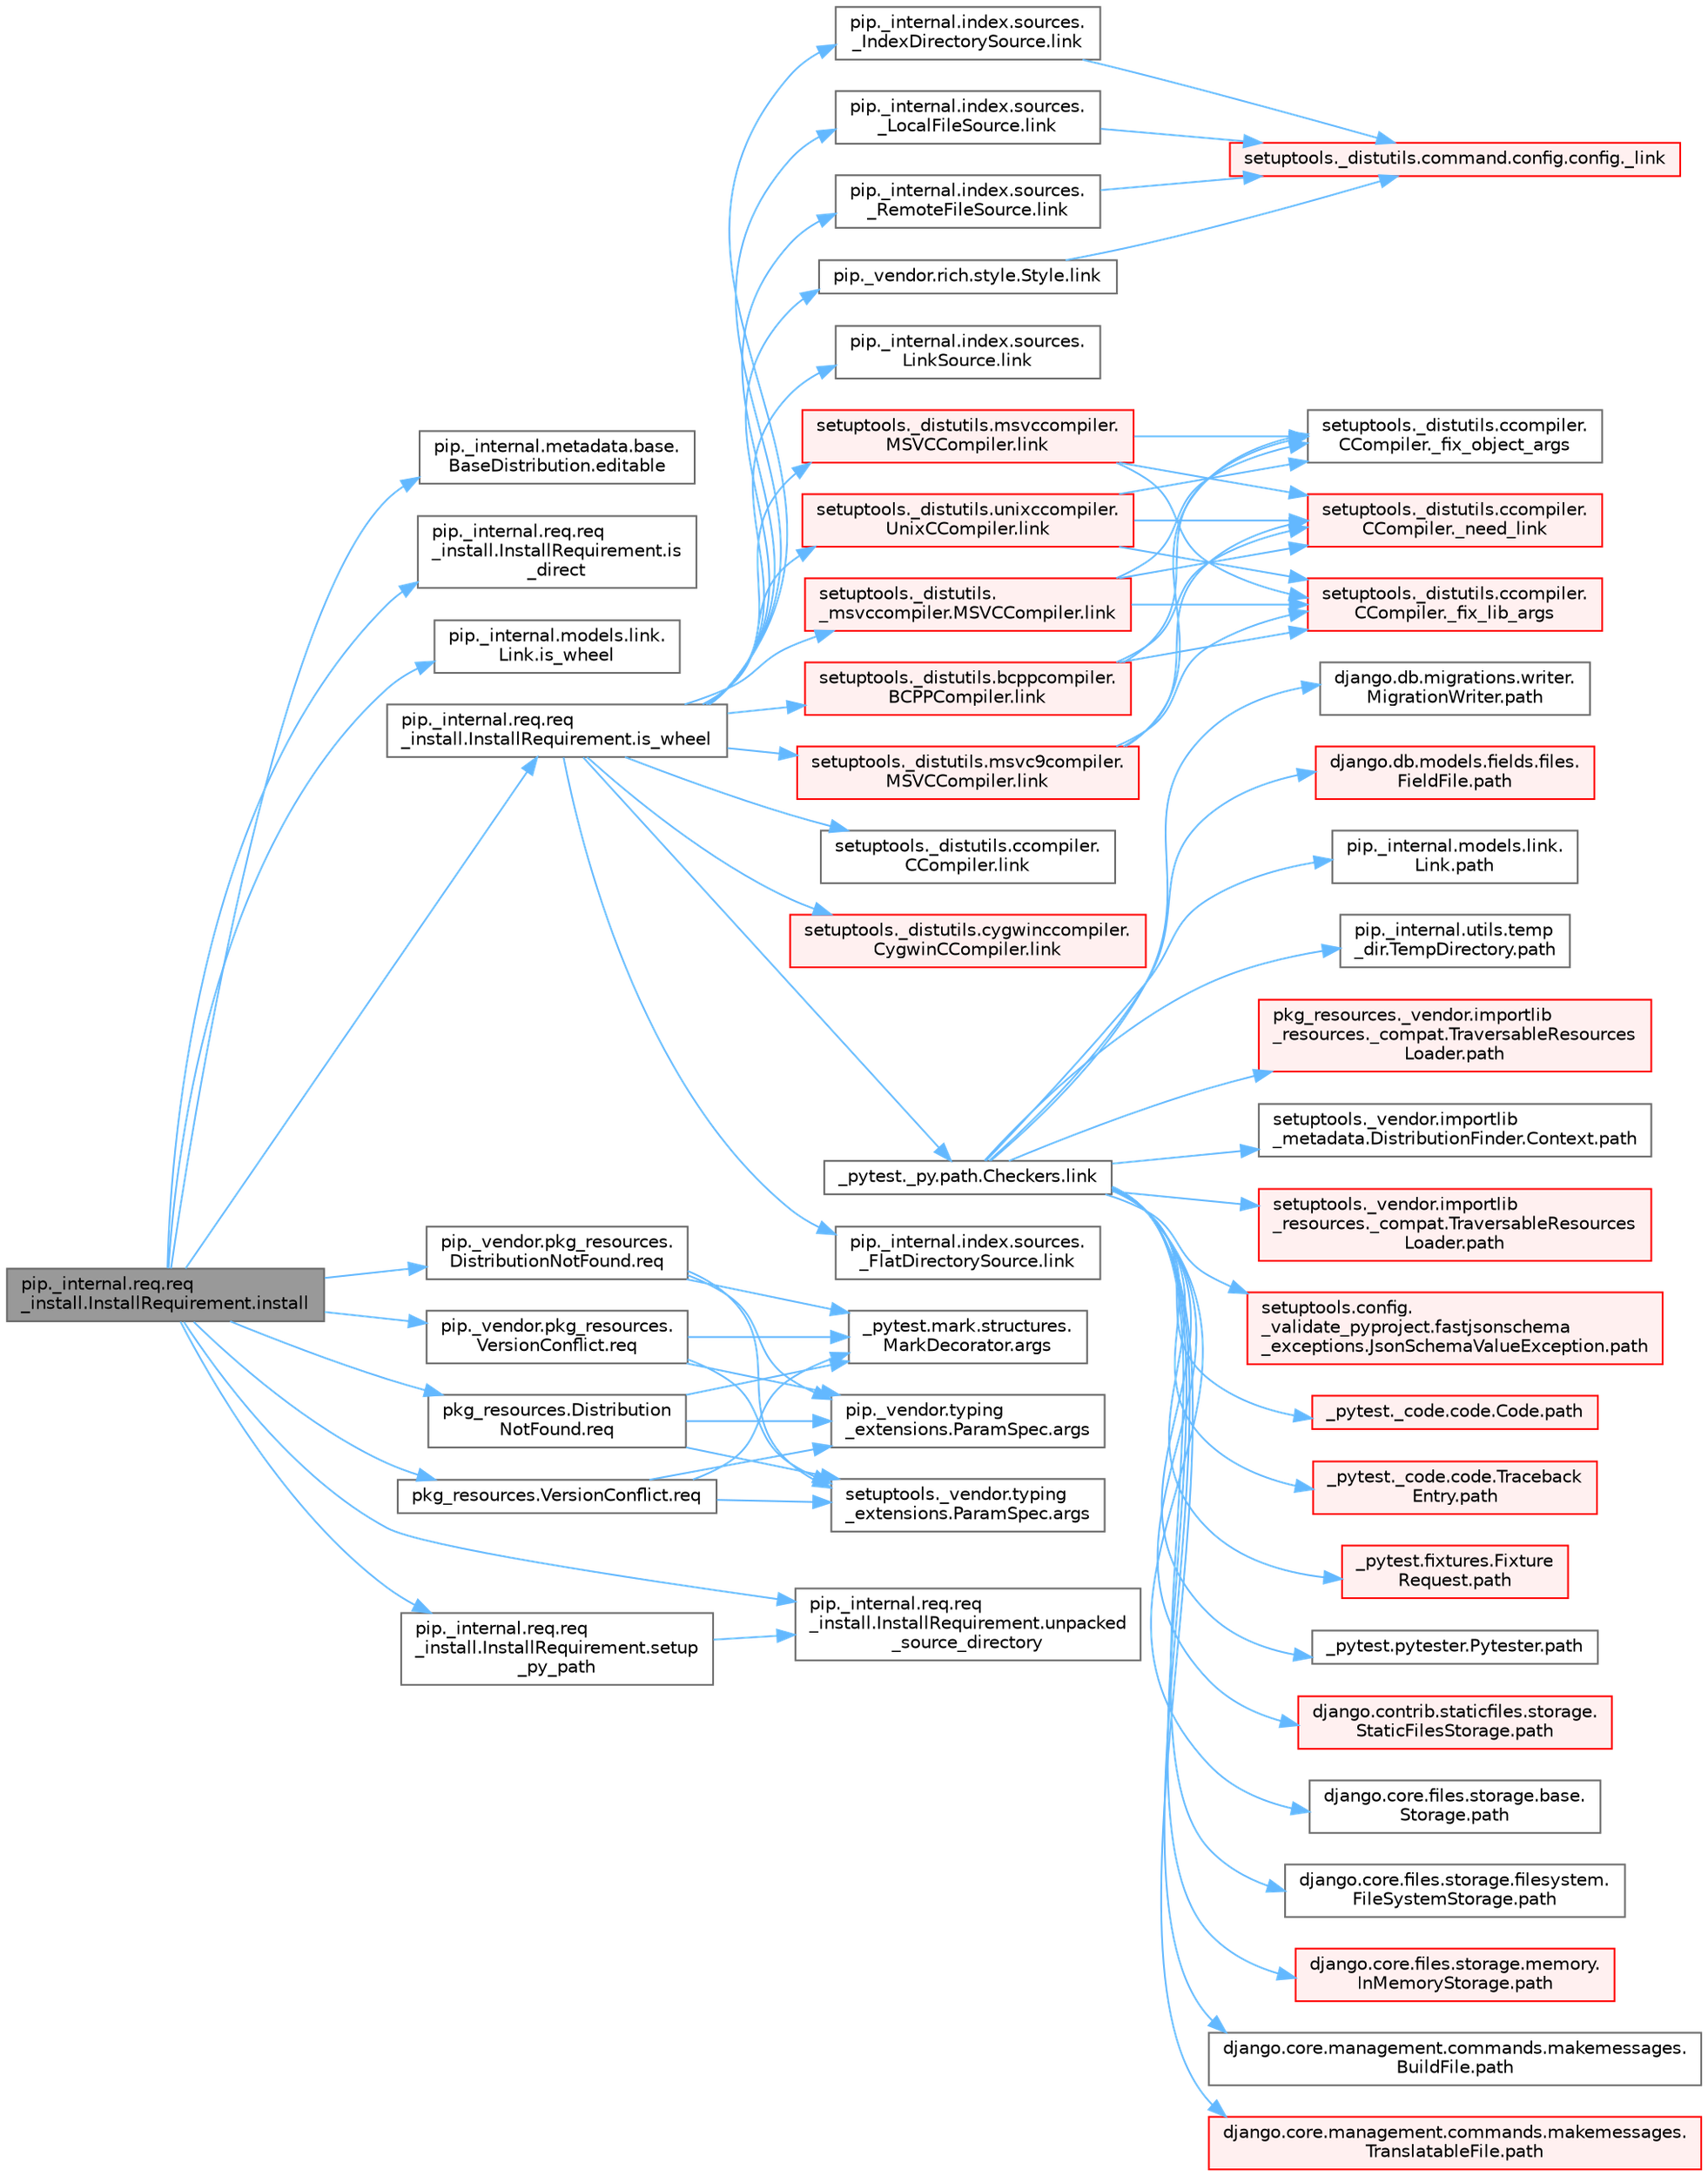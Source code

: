 digraph "pip._internal.req.req_install.InstallRequirement.install"
{
 // LATEX_PDF_SIZE
  bgcolor="transparent";
  edge [fontname=Helvetica,fontsize=10,labelfontname=Helvetica,labelfontsize=10];
  node [fontname=Helvetica,fontsize=10,shape=box,height=0.2,width=0.4];
  rankdir="LR";
  Node1 [id="Node000001",label="pip._internal.req.req\l_install.InstallRequirement.install",height=0.2,width=0.4,color="gray40", fillcolor="grey60", style="filled", fontcolor="black",tooltip=" "];
  Node1 -> Node2 [id="edge1_Node000001_Node000002",color="steelblue1",style="solid",tooltip=" "];
  Node2 [id="Node000002",label="pip._internal.metadata.base.\lBaseDistribution.editable",height=0.2,width=0.4,color="grey40", fillcolor="white", style="filled",URL="$classpip_1_1__internal_1_1metadata_1_1base_1_1_base_distribution.html#a7acfc03ed76590ba1d091b6535b172c3",tooltip=" "];
  Node1 -> Node3 [id="edge2_Node000001_Node000003",color="steelblue1",style="solid",tooltip=" "];
  Node3 [id="Node000003",label="pip._internal.req.req\l_install.InstallRequirement.is\l_direct",height=0.2,width=0.4,color="grey40", fillcolor="white", style="filled",URL="$classpip_1_1__internal_1_1req_1_1req__install_1_1_install_requirement.html#a993a5397ebe68129739e047961282a0a",tooltip=" "];
  Node1 -> Node4 [id="edge3_Node000001_Node000004",color="steelblue1",style="solid",tooltip=" "];
  Node4 [id="Node000004",label="pip._internal.models.link.\lLink.is_wheel",height=0.2,width=0.4,color="grey40", fillcolor="white", style="filled",URL="$classpip_1_1__internal_1_1models_1_1link_1_1_link.html#a5dd1bbaac3ddd31fcbd9581c2be36a69",tooltip=" "];
  Node1 -> Node5 [id="edge4_Node000001_Node000005",color="steelblue1",style="solid",tooltip=" "];
  Node5 [id="Node000005",label="pip._internal.req.req\l_install.InstallRequirement.is_wheel",height=0.2,width=0.4,color="grey40", fillcolor="white", style="filled",URL="$classpip_1_1__internal_1_1req_1_1req__install_1_1_install_requirement.html#a96a0dcbdfe1836b1f995bbd2bed7a64a",tooltip=" "];
  Node5 -> Node6 [id="edge5_Node000005_Node000006",color="steelblue1",style="solid",tooltip=" "];
  Node6 [id="Node000006",label="_pytest._py.path.Checkers.link",height=0.2,width=0.4,color="grey40", fillcolor="white", style="filled",URL="$class__pytest_1_1__py_1_1path_1_1_checkers.html#ae1bb1d33ce71e6e6c8cfbee302c75d21",tooltip=" "];
  Node6 -> Node7 [id="edge6_Node000006_Node000007",color="steelblue1",style="solid",tooltip=" "];
  Node7 [id="Node000007",label="_pytest._code.code.Code.path",height=0.2,width=0.4,color="red", fillcolor="#FFF0F0", style="filled",URL="$class__pytest_1_1__code_1_1code_1_1_code.html#a1dae55e90750fe77c7517f806a14d864",tooltip=" "];
  Node6 -> Node19 [id="edge7_Node000006_Node000019",color="steelblue1",style="solid",tooltip=" "];
  Node19 [id="Node000019",label="_pytest._code.code.Traceback\lEntry.path",height=0.2,width=0.4,color="red", fillcolor="#FFF0F0", style="filled",URL="$class__pytest_1_1__code_1_1code_1_1_traceback_entry.html#a5a88b9ae4623733566450a9e7d8387c0",tooltip=" "];
  Node6 -> Node21 [id="edge8_Node000006_Node000021",color="steelblue1",style="solid",tooltip=" "];
  Node21 [id="Node000021",label="_pytest.fixtures.Fixture\lRequest.path",height=0.2,width=0.4,color="red", fillcolor="#FFF0F0", style="filled",URL="$class__pytest_1_1fixtures_1_1_fixture_request.html#a6f6db59812d121b54cd67d5e434e1451",tooltip=" "];
  Node6 -> Node27 [id="edge9_Node000006_Node000027",color="steelblue1",style="solid",tooltip=" "];
  Node27 [id="Node000027",label="_pytest.pytester.Pytester.path",height=0.2,width=0.4,color="grey40", fillcolor="white", style="filled",URL="$class__pytest_1_1pytester_1_1_pytester.html#a403c804f74a87f5e5705774fa896cc1f",tooltip=" "];
  Node6 -> Node28 [id="edge10_Node000006_Node000028",color="steelblue1",style="solid",tooltip=" "];
  Node28 [id="Node000028",label="django.contrib.staticfiles.storage.\lStaticFilesStorage.path",height=0.2,width=0.4,color="red", fillcolor="#FFF0F0", style="filled",URL="$classdjango_1_1contrib_1_1staticfiles_1_1storage_1_1_static_files_storage.html#a4e96cc92fbde7423d1b74f3a50fc0bf6",tooltip=" "];
  Node6 -> Node474 [id="edge11_Node000006_Node000474",color="steelblue1",style="solid",tooltip=" "];
  Node474 [id="Node000474",label="django.core.files.storage.base.\lStorage.path",height=0.2,width=0.4,color="grey40", fillcolor="white", style="filled",URL="$classdjango_1_1core_1_1files_1_1storage_1_1base_1_1_storage.html#a9be8d49a55131dbbab2c5fd57f7e772c",tooltip=" "];
  Node6 -> Node475 [id="edge12_Node000006_Node000475",color="steelblue1",style="solid",tooltip=" "];
  Node475 [id="Node000475",label="django.core.files.storage.filesystem.\lFileSystemStorage.path",height=0.2,width=0.4,color="grey40", fillcolor="white", style="filled",URL="$classdjango_1_1core_1_1files_1_1storage_1_1filesystem_1_1_file_system_storage.html#abf8a7e88eedec3e1b2ea965cc0858d17",tooltip=" "];
  Node6 -> Node476 [id="edge13_Node000006_Node000476",color="steelblue1",style="solid",tooltip=" "];
  Node476 [id="Node000476",label="django.core.files.storage.memory.\lInMemoryStorage.path",height=0.2,width=0.4,color="red", fillcolor="#FFF0F0", style="filled",URL="$classdjango_1_1core_1_1files_1_1storage_1_1memory_1_1_in_memory_storage.html#a466c8e28fd11839318d2e4454b8ef89f",tooltip=" "];
  Node6 -> Node480 [id="edge14_Node000006_Node000480",color="steelblue1",style="solid",tooltip=" "];
  Node480 [id="Node000480",label="django.core.management.commands.makemessages.\lBuildFile.path",height=0.2,width=0.4,color="grey40", fillcolor="white", style="filled",URL="$classdjango_1_1core_1_1management_1_1commands_1_1makemessages_1_1_build_file.html#ac06388718e902543bc00a7c6565105fc",tooltip=" "];
  Node6 -> Node481 [id="edge15_Node000006_Node000481",color="steelblue1",style="solid",tooltip=" "];
  Node481 [id="Node000481",label="django.core.management.commands.makemessages.\lTranslatableFile.path",height=0.2,width=0.4,color="red", fillcolor="#FFF0F0", style="filled",URL="$classdjango_1_1core_1_1management_1_1commands_1_1makemessages_1_1_translatable_file.html#ad851d5e6b8a65f5915ccfd4a30fb8026",tooltip=" "];
  Node6 -> Node482 [id="edge16_Node000006_Node000482",color="steelblue1",style="solid",tooltip=" "];
  Node482 [id="Node000482",label="django.db.migrations.writer.\lMigrationWriter.path",height=0.2,width=0.4,color="grey40", fillcolor="white", style="filled",URL="$classdjango_1_1db_1_1migrations_1_1writer_1_1_migration_writer.html#a45469d67e8f80996c982470d36136184",tooltip=" "];
  Node6 -> Node483 [id="edge17_Node000006_Node000483",color="steelblue1",style="solid",tooltip=" "];
  Node483 [id="Node000483",label="django.db.models.fields.files.\lFieldFile.path",height=0.2,width=0.4,color="red", fillcolor="#FFF0F0", style="filled",URL="$classdjango_1_1db_1_1models_1_1fields_1_1files_1_1_field_file.html#ae91c4ed0643fb9bd8959d0db8eb44f80",tooltip=" "];
  Node6 -> Node579 [id="edge18_Node000006_Node000579",color="steelblue1",style="solid",tooltip=" "];
  Node579 [id="Node000579",label="pip._internal.models.link.\lLink.path",height=0.2,width=0.4,color="grey40", fillcolor="white", style="filled",URL="$classpip_1_1__internal_1_1models_1_1link_1_1_link.html#a30f454216dcb615e3ed986238490f180",tooltip=" "];
  Node6 -> Node580 [id="edge19_Node000006_Node000580",color="steelblue1",style="solid",tooltip=" "];
  Node580 [id="Node000580",label="pip._internal.utils.temp\l_dir.TempDirectory.path",height=0.2,width=0.4,color="grey40", fillcolor="white", style="filled",URL="$classpip_1_1__internal_1_1utils_1_1temp__dir_1_1_temp_directory.html#afe6b2d95c070c6570957de5696ff3a6e",tooltip=" "];
  Node6 -> Node581 [id="edge20_Node000006_Node000581",color="steelblue1",style="solid",tooltip=" "];
  Node581 [id="Node000581",label="pkg_resources._vendor.importlib\l_resources._compat.TraversableResources\lLoader.path",height=0.2,width=0.4,color="red", fillcolor="#FFF0F0", style="filled",URL="$classpkg__resources_1_1__vendor_1_1importlib__resources_1_1__compat_1_1_traversable_resources_loader.html#acfc17872a53cbe02f6c34eda2bb162f2",tooltip=" "];
  Node6 -> Node583 [id="edge21_Node000006_Node000583",color="steelblue1",style="solid",tooltip=" "];
  Node583 [id="Node000583",label="setuptools._vendor.importlib\l_metadata.DistributionFinder.Context.path",height=0.2,width=0.4,color="grey40", fillcolor="white", style="filled",URL="$classsetuptools_1_1__vendor_1_1importlib__metadata_1_1_distribution_finder_1_1_context.html#a84a429ddce40738ea5c0edb53799ee8d",tooltip=" "];
  Node6 -> Node584 [id="edge22_Node000006_Node000584",color="steelblue1",style="solid",tooltip=" "];
  Node584 [id="Node000584",label="setuptools._vendor.importlib\l_resources._compat.TraversableResources\lLoader.path",height=0.2,width=0.4,color="red", fillcolor="#FFF0F0", style="filled",URL="$classsetuptools_1_1__vendor_1_1importlib__resources_1_1__compat_1_1_traversable_resources_loader.html#a9b9cf5b6723d48f7a779b6ae71d53699",tooltip=" "];
  Node6 -> Node585 [id="edge23_Node000006_Node000585",color="steelblue1",style="solid",tooltip=" "];
  Node585 [id="Node000585",label="setuptools.config.\l_validate_pyproject.fastjsonschema\l_exceptions.JsonSchemaValueException.path",height=0.2,width=0.4,color="red", fillcolor="#FFF0F0", style="filled",URL="$classsetuptools_1_1config_1_1__validate__pyproject_1_1fastjsonschema__exceptions_1_1_json_schema_value_exception.html#a59179b3d1dc16c7087530bbc10bcf857",tooltip=" "];
  Node5 -> Node3925 [id="edge24_Node000005_Node003925",color="steelblue1",style="solid",tooltip=" "];
  Node3925 [id="Node003925",label="pip._internal.index.sources.\l_FlatDirectorySource.link",height=0.2,width=0.4,color="grey40", fillcolor="white", style="filled",URL="$classpip_1_1__internal_1_1index_1_1sources_1_1___flat_directory_source.html#a72114eb0d8af85d9e3e48aecdebe9884",tooltip=" "];
  Node5 -> Node3926 [id="edge25_Node000005_Node003926",color="steelblue1",style="solid",tooltip=" "];
  Node3926 [id="Node003926",label="pip._internal.index.sources.\l_IndexDirectorySource.link",height=0.2,width=0.4,color="grey40", fillcolor="white", style="filled",URL="$classpip_1_1__internal_1_1index_1_1sources_1_1___index_directory_source.html#a1f71a0b21e5744c2aec54ff5ed0b1d61",tooltip=" "];
  Node3926 -> Node2618 [id="edge26_Node003926_Node002618",color="steelblue1",style="solid",tooltip=" "];
  Node2618 [id="Node002618",label="setuptools._distutils.command.config.config._link",height=0.2,width=0.4,color="red", fillcolor="#FFF0F0", style="filled",URL="$classsetuptools_1_1__distutils_1_1command_1_1config_1_1config.html#a6428c1b2877435a2dc61c8b7f902027d",tooltip=" "];
  Node5 -> Node3927 [id="edge27_Node000005_Node003927",color="steelblue1",style="solid",tooltip=" "];
  Node3927 [id="Node003927",label="pip._internal.index.sources.\l_LocalFileSource.link",height=0.2,width=0.4,color="grey40", fillcolor="white", style="filled",URL="$classpip_1_1__internal_1_1index_1_1sources_1_1___local_file_source.html#a7245056ba93c5e70dfcc739a21d2db61",tooltip=" "];
  Node3927 -> Node2618 [id="edge28_Node003927_Node002618",color="steelblue1",style="solid",tooltip=" "];
  Node5 -> Node3928 [id="edge29_Node000005_Node003928",color="steelblue1",style="solid",tooltip=" "];
  Node3928 [id="Node003928",label="pip._internal.index.sources.\l_RemoteFileSource.link",height=0.2,width=0.4,color="grey40", fillcolor="white", style="filled",URL="$classpip_1_1__internal_1_1index_1_1sources_1_1___remote_file_source.html#a33ac3f66b6928ff6f76408d71d9f49ca",tooltip=" "];
  Node3928 -> Node2618 [id="edge30_Node003928_Node002618",color="steelblue1",style="solid",tooltip=" "];
  Node5 -> Node3929 [id="edge31_Node000005_Node003929",color="steelblue1",style="solid",tooltip=" "];
  Node3929 [id="Node003929",label="pip._internal.index.sources.\lLinkSource.link",height=0.2,width=0.4,color="grey40", fillcolor="white", style="filled",URL="$classpip_1_1__internal_1_1index_1_1sources_1_1_link_source.html#ace307062828f2ac764322297128ed112",tooltip=" "];
  Node5 -> Node3930 [id="edge32_Node000005_Node003930",color="steelblue1",style="solid",tooltip=" "];
  Node3930 [id="Node003930",label="pip._vendor.rich.style.Style.link",height=0.2,width=0.4,color="grey40", fillcolor="white", style="filled",URL="$classpip_1_1__vendor_1_1rich_1_1style_1_1_style.html#a5e26eff41ad8f16c69b784625ad5c61d",tooltip=" "];
  Node3930 -> Node2618 [id="edge33_Node003930_Node002618",color="steelblue1",style="solid",tooltip=" "];
  Node5 -> Node3931 [id="edge34_Node000005_Node003931",color="steelblue1",style="solid",tooltip=" "];
  Node3931 [id="Node003931",label="setuptools._distutils.\l_msvccompiler.MSVCCompiler.link",height=0.2,width=0.4,color="red", fillcolor="#FFF0F0", style="filled",URL="$classsetuptools_1_1__distutils_1_1__msvccompiler_1_1_m_s_v_c_compiler.html#aefba9a19cc1d7316a3755f96f4def5f7",tooltip=" "];
  Node3931 -> Node3932 [id="edge35_Node003931_Node003932",color="steelblue1",style="solid",tooltip=" "];
  Node3932 [id="Node003932",label="setuptools._distutils.ccompiler.\lCCompiler._fix_lib_args",height=0.2,width=0.4,color="red", fillcolor="#FFF0F0", style="filled",URL="$classsetuptools_1_1__distutils_1_1ccompiler_1_1_c_compiler.html#a7a2f98279b1c74840aa7301ea39f550c",tooltip=" "];
  Node3931 -> Node3933 [id="edge36_Node003931_Node003933",color="steelblue1",style="solid",tooltip=" "];
  Node3933 [id="Node003933",label="setuptools._distutils.ccompiler.\lCCompiler._fix_object_args",height=0.2,width=0.4,color="grey40", fillcolor="white", style="filled",URL="$classsetuptools_1_1__distutils_1_1ccompiler_1_1_c_compiler.html#ae049a81a4554f50bdc2ecbd7cf1f0696",tooltip=" "];
  Node3931 -> Node3934 [id="edge37_Node003931_Node003934",color="steelblue1",style="solid",tooltip=" "];
  Node3934 [id="Node003934",label="setuptools._distutils.ccompiler.\lCCompiler._need_link",height=0.2,width=0.4,color="red", fillcolor="#FFF0F0", style="filled",URL="$classsetuptools_1_1__distutils_1_1ccompiler_1_1_c_compiler.html#a53f61387a6cf8194a0159faa49e88d63",tooltip=" "];
  Node5 -> Node3949 [id="edge38_Node000005_Node003949",color="steelblue1",style="solid",tooltip=" "];
  Node3949 [id="Node003949",label="setuptools._distutils.bcppcompiler.\lBCPPCompiler.link",height=0.2,width=0.4,color="red", fillcolor="#FFF0F0", style="filled",URL="$classsetuptools_1_1__distutils_1_1bcppcompiler_1_1_b_c_p_p_compiler.html#a9207773d36ecabdd197469c6dcff5e41",tooltip=" "];
  Node3949 -> Node3932 [id="edge39_Node003949_Node003932",color="steelblue1",style="solid",tooltip=" "];
  Node3949 -> Node3933 [id="edge40_Node003949_Node003933",color="steelblue1",style="solid",tooltip=" "];
  Node3949 -> Node3934 [id="edge41_Node003949_Node003934",color="steelblue1",style="solid",tooltip=" "];
  Node5 -> Node4141 [id="edge42_Node000005_Node004141",color="steelblue1",style="solid",tooltip=" "];
  Node4141 [id="Node004141",label="setuptools._distutils.ccompiler.\lCCompiler.link",height=0.2,width=0.4,color="grey40", fillcolor="white", style="filled",URL="$classsetuptools_1_1__distutils_1_1ccompiler_1_1_c_compiler.html#afd4eb4b2ab5d1b5fdcea1e56f4c35c0b",tooltip=" "];
  Node5 -> Node4142 [id="edge43_Node000005_Node004142",color="steelblue1",style="solid",tooltip=" "];
  Node4142 [id="Node004142",label="setuptools._distutils.cygwinccompiler.\lCygwinCCompiler.link",height=0.2,width=0.4,color="red", fillcolor="#FFF0F0", style="filled",URL="$classsetuptools_1_1__distutils_1_1cygwinccompiler_1_1_cygwin_c_compiler.html#a90d2f2ffa74da0002fe22b41afc2cc2f",tooltip=" "];
  Node5 -> Node4143 [id="edge44_Node000005_Node004143",color="steelblue1",style="solid",tooltip=" "];
  Node4143 [id="Node004143",label="setuptools._distutils.msvc9compiler.\lMSVCCompiler.link",height=0.2,width=0.4,color="red", fillcolor="#FFF0F0", style="filled",URL="$classsetuptools_1_1__distutils_1_1msvc9compiler_1_1_m_s_v_c_compiler.html#a0c96b6aa97f0cccac88db8bc4220274f",tooltip=" "];
  Node4143 -> Node3932 [id="edge45_Node004143_Node003932",color="steelblue1",style="solid",tooltip=" "];
  Node4143 -> Node3933 [id="edge46_Node004143_Node003933",color="steelblue1",style="solid",tooltip=" "];
  Node4143 -> Node3934 [id="edge47_Node004143_Node003934",color="steelblue1",style="solid",tooltip=" "];
  Node5 -> Node4147 [id="edge48_Node000005_Node004147",color="steelblue1",style="solid",tooltip=" "];
  Node4147 [id="Node004147",label="setuptools._distutils.msvccompiler.\lMSVCCompiler.link",height=0.2,width=0.4,color="red", fillcolor="#FFF0F0", style="filled",URL="$classsetuptools_1_1__distutils_1_1msvccompiler_1_1_m_s_v_c_compiler.html#a99e371debe387deabeae0b75e3b70af5",tooltip=" "];
  Node4147 -> Node3932 [id="edge49_Node004147_Node003932",color="steelblue1",style="solid",tooltip=" "];
  Node4147 -> Node3933 [id="edge50_Node004147_Node003933",color="steelblue1",style="solid",tooltip=" "];
  Node4147 -> Node3934 [id="edge51_Node004147_Node003934",color="steelblue1",style="solid",tooltip=" "];
  Node5 -> Node4148 [id="edge52_Node000005_Node004148",color="steelblue1",style="solid",tooltip=" "];
  Node4148 [id="Node004148",label="setuptools._distutils.unixccompiler.\lUnixCCompiler.link",height=0.2,width=0.4,color="red", fillcolor="#FFF0F0", style="filled",URL="$classsetuptools_1_1__distutils_1_1unixccompiler_1_1_unix_c_compiler.html#a77a8b7a9acb4b236ba8cfc5c2f8dac7d",tooltip=" "];
  Node4148 -> Node3932 [id="edge53_Node004148_Node003932",color="steelblue1",style="solid",tooltip=" "];
  Node4148 -> Node3933 [id="edge54_Node004148_Node003933",color="steelblue1",style="solid",tooltip=" "];
  Node4148 -> Node3934 [id="edge55_Node004148_Node003934",color="steelblue1",style="solid",tooltip=" "];
  Node1 -> Node440 [id="edge56_Node000001_Node000440",color="steelblue1",style="solid",tooltip=" "];
  Node440 [id="Node000440",label="pip._vendor.pkg_resources.\lDistributionNotFound.req",height=0.2,width=0.4,color="grey40", fillcolor="white", style="filled",URL="$classpip_1_1__vendor_1_1pkg__resources_1_1_distribution_not_found.html#a40ac1d4e5309f609db879b1be96aaee9",tooltip=" "];
  Node440 -> Node441 [id="edge57_Node000440_Node000441",color="steelblue1",style="solid",tooltip=" "];
  Node441 [id="Node000441",label="_pytest.mark.structures.\lMarkDecorator.args",height=0.2,width=0.4,color="grey40", fillcolor="white", style="filled",URL="$class__pytest_1_1mark_1_1structures_1_1_mark_decorator.html#ab4999c45eec5ddbd26d29a7b58faca6b",tooltip=" "];
  Node440 -> Node442 [id="edge58_Node000440_Node000442",color="steelblue1",style="solid",tooltip=" "];
  Node442 [id="Node000442",label="pip._vendor.typing\l_extensions.ParamSpec.args",height=0.2,width=0.4,color="grey40", fillcolor="white", style="filled",URL="$classpip_1_1__vendor_1_1typing__extensions_1_1_param_spec.html#af9c011d670deaf40c04ee9c1ae53259f",tooltip=" "];
  Node440 -> Node443 [id="edge59_Node000440_Node000443",color="steelblue1",style="solid",tooltip=" "];
  Node443 [id="Node000443",label="setuptools._vendor.typing\l_extensions.ParamSpec.args",height=0.2,width=0.4,color="grey40", fillcolor="white", style="filled",URL="$classsetuptools_1_1__vendor_1_1typing__extensions_1_1_param_spec.html#ad62e4977155f8ecf52e51dd5377d451c",tooltip=" "];
  Node1 -> Node444 [id="edge60_Node000001_Node000444",color="steelblue1",style="solid",tooltip=" "];
  Node444 [id="Node000444",label="pip._vendor.pkg_resources.\lVersionConflict.req",height=0.2,width=0.4,color="grey40", fillcolor="white", style="filled",URL="$classpip_1_1__vendor_1_1pkg__resources_1_1_version_conflict.html#a6ae9d0b83045a7294313e29cace06632",tooltip=" "];
  Node444 -> Node441 [id="edge61_Node000444_Node000441",color="steelblue1",style="solid",tooltip=" "];
  Node444 -> Node442 [id="edge62_Node000444_Node000442",color="steelblue1",style="solid",tooltip=" "];
  Node444 -> Node443 [id="edge63_Node000444_Node000443",color="steelblue1",style="solid",tooltip=" "];
  Node1 -> Node445 [id="edge64_Node000001_Node000445",color="steelblue1",style="solid",tooltip=" "];
  Node445 [id="Node000445",label="pkg_resources.Distribution\lNotFound.req",height=0.2,width=0.4,color="grey40", fillcolor="white", style="filled",URL="$classpkg__resources_1_1_distribution_not_found.html#a1e0e776bca337717603fbd8a26c34e65",tooltip=" "];
  Node445 -> Node441 [id="edge65_Node000445_Node000441",color="steelblue1",style="solid",tooltip=" "];
  Node445 -> Node442 [id="edge66_Node000445_Node000442",color="steelblue1",style="solid",tooltip=" "];
  Node445 -> Node443 [id="edge67_Node000445_Node000443",color="steelblue1",style="solid",tooltip=" "];
  Node1 -> Node446 [id="edge68_Node000001_Node000446",color="steelblue1",style="solid",tooltip=" "];
  Node446 [id="Node000446",label="pkg_resources.VersionConflict.req",height=0.2,width=0.4,color="grey40", fillcolor="white", style="filled",URL="$classpkg__resources_1_1_version_conflict.html#a95e63f911027a1d40e80c5a307dc62e4",tooltip=" "];
  Node446 -> Node441 [id="edge69_Node000446_Node000441",color="steelblue1",style="solid",tooltip=" "];
  Node446 -> Node442 [id="edge70_Node000446_Node000442",color="steelblue1",style="solid",tooltip=" "];
  Node446 -> Node443 [id="edge71_Node000446_Node000443",color="steelblue1",style="solid",tooltip=" "];
  Node1 -> Node4528 [id="edge72_Node000001_Node004528",color="steelblue1",style="solid",tooltip=" "];
  Node4528 [id="Node004528",label="pip._internal.req.req\l_install.InstallRequirement.setup\l_py_path",height=0.2,width=0.4,color="grey40", fillcolor="white", style="filled",URL="$classpip_1_1__internal_1_1req_1_1req__install_1_1_install_requirement.html#a6b208bcb6ac76a7cda84ae710896f2bb",tooltip=" "];
  Node4528 -> Node1165 [id="edge73_Node004528_Node001165",color="steelblue1",style="solid",tooltip=" "];
  Node1165 [id="Node001165",label="pip._internal.req.req\l_install.InstallRequirement.unpacked\l_source_directory",height=0.2,width=0.4,color="grey40", fillcolor="white", style="filled",URL="$classpip_1_1__internal_1_1req_1_1req__install_1_1_install_requirement.html#a5ab0a3e7fc47a239a44648bd184d6cb0",tooltip=" "];
  Node1 -> Node1165 [id="edge74_Node000001_Node001165",color="steelblue1",style="solid",tooltip=" "];
}
